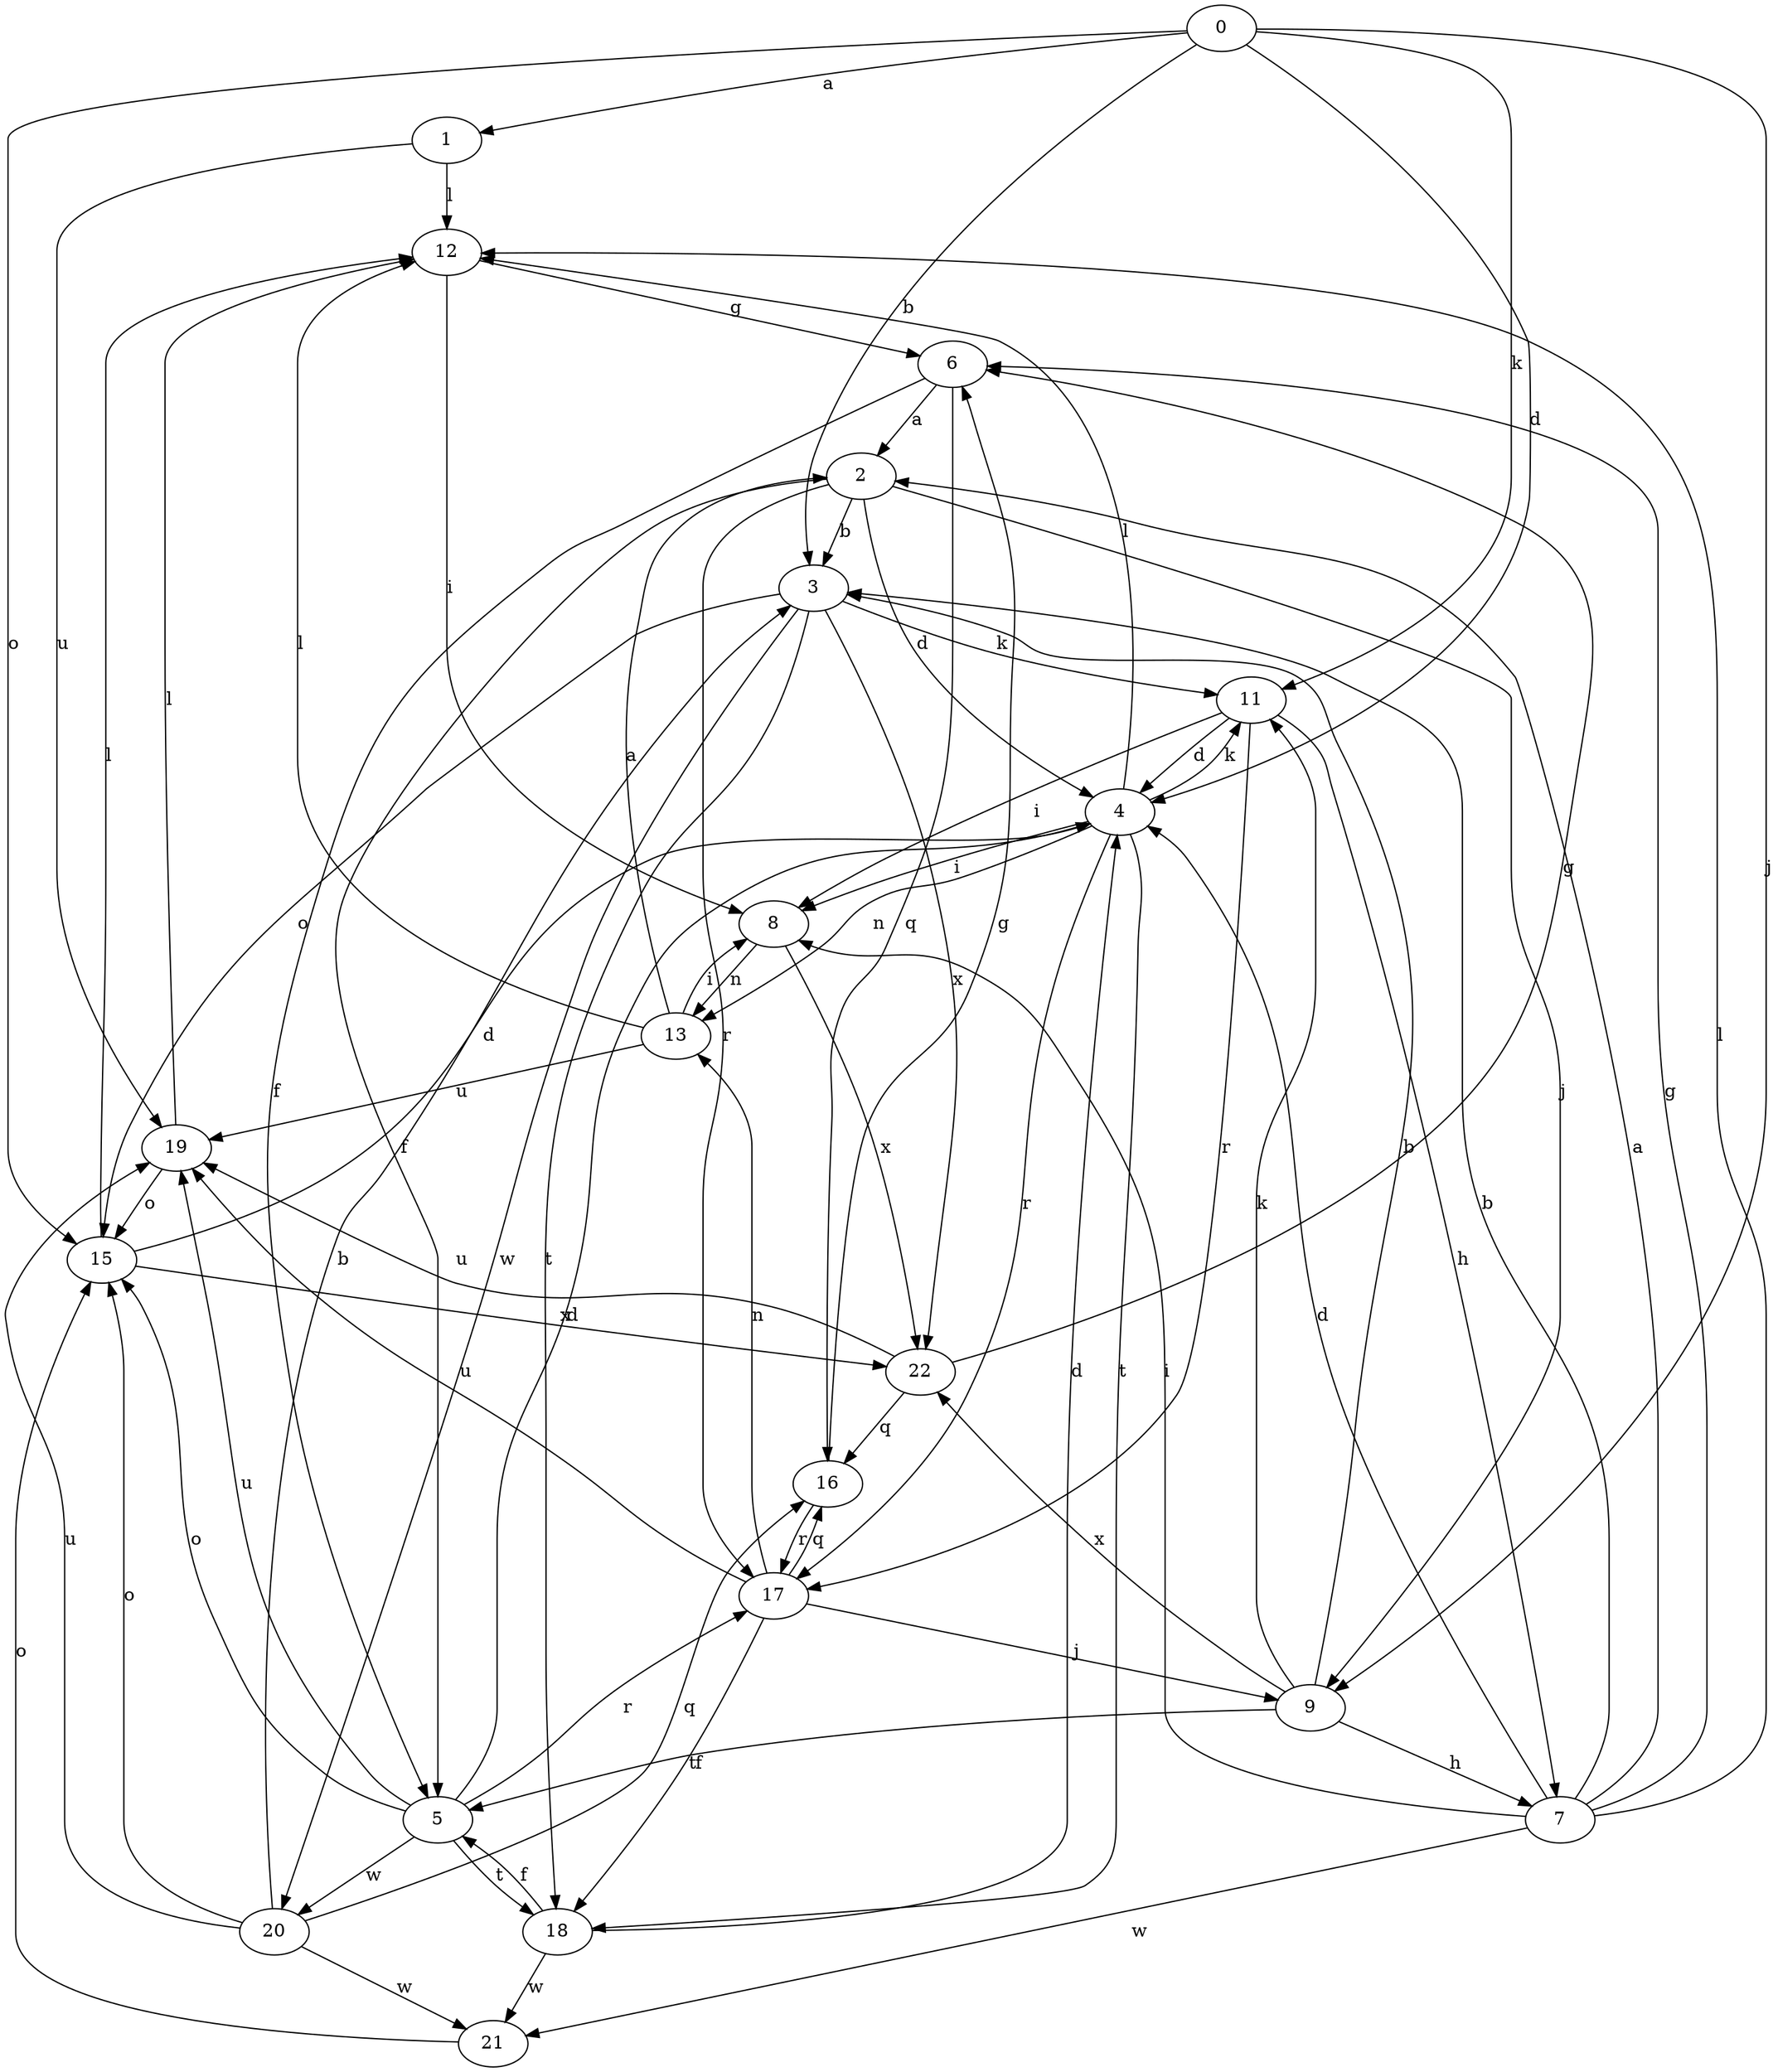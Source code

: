 strict digraph  {
1;
2;
3;
4;
5;
6;
7;
8;
9;
11;
12;
0;
13;
15;
16;
17;
18;
19;
20;
21;
22;
1 -> 12  [label=l];
1 -> 19  [label=u];
2 -> 3  [label=b];
2 -> 4  [label=d];
2 -> 5  [label=f];
2 -> 9  [label=j];
2 -> 17  [label=r];
3 -> 11  [label=k];
3 -> 15  [label=o];
3 -> 18  [label=t];
3 -> 20  [label=w];
3 -> 22  [label=x];
4 -> 8  [label=i];
4 -> 11  [label=k];
4 -> 12  [label=l];
4 -> 13  [label=n];
4 -> 17  [label=r];
4 -> 18  [label=t];
5 -> 4  [label=d];
5 -> 15  [label=o];
5 -> 17  [label=r];
5 -> 18  [label=t];
5 -> 19  [label=u];
5 -> 20  [label=w];
6 -> 2  [label=a];
6 -> 5  [label=f];
6 -> 16  [label=q];
7 -> 2  [label=a];
7 -> 3  [label=b];
7 -> 4  [label=d];
7 -> 6  [label=g];
7 -> 8  [label=i];
7 -> 12  [label=l];
7 -> 21  [label=w];
8 -> 13  [label=n];
8 -> 22  [label=x];
9 -> 3  [label=b];
9 -> 5  [label=f];
9 -> 7  [label=h];
9 -> 11  [label=k];
9 -> 22  [label=x];
11 -> 4  [label=d];
11 -> 7  [label=h];
11 -> 8  [label=i];
11 -> 17  [label=r];
12 -> 6  [label=g];
12 -> 8  [label=i];
0 -> 1  [label=a];
0 -> 3  [label=b];
0 -> 4  [label=d];
0 -> 9  [label=j];
0 -> 11  [label=k];
0 -> 15  [label=o];
13 -> 2  [label=a];
13 -> 8  [label=i];
13 -> 12  [label=l];
13 -> 19  [label=u];
15 -> 4  [label=d];
15 -> 12  [label=l];
15 -> 22  [label=x];
16 -> 6  [label=g];
16 -> 17  [label=r];
17 -> 9  [label=j];
17 -> 13  [label=n];
17 -> 16  [label=q];
17 -> 18  [label=t];
17 -> 19  [label=u];
18 -> 4  [label=d];
18 -> 5  [label=f];
18 -> 21  [label=w];
19 -> 12  [label=l];
19 -> 15  [label=o];
20 -> 3  [label=b];
20 -> 15  [label=o];
20 -> 16  [label=q];
20 -> 19  [label=u];
20 -> 21  [label=w];
21 -> 15  [label=o];
22 -> 6  [label=g];
22 -> 16  [label=q];
22 -> 19  [label=u];
}
